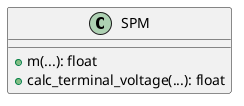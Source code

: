 @startuml
'https://plantuml.com/class-diagram

class SPM {
+ m(...): float
+ calc_terminal_voltage(...): float
}

@enduml